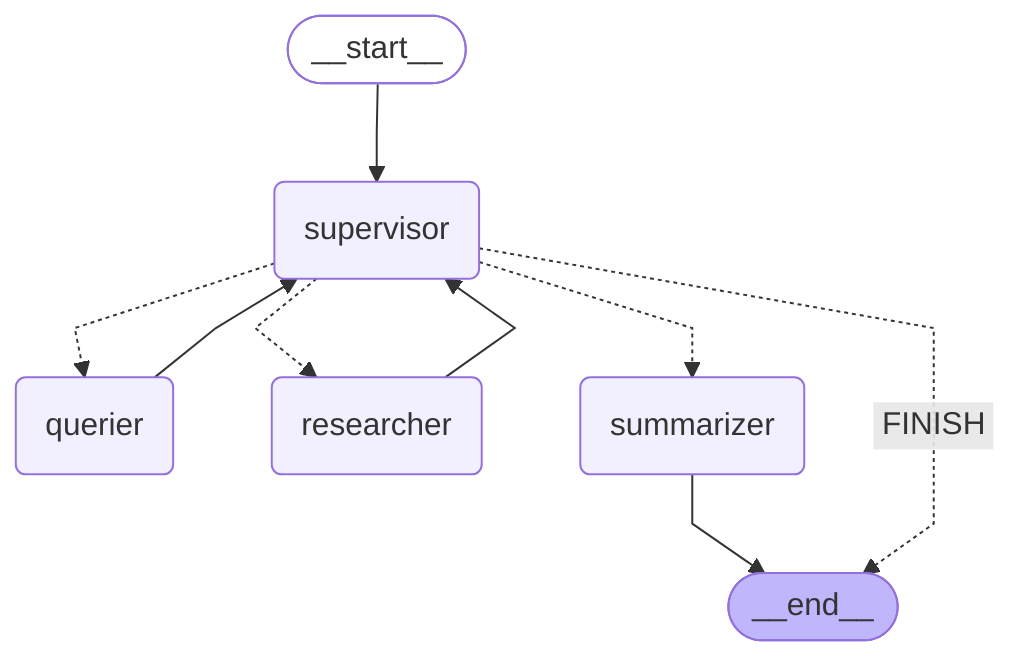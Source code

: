 ---
config:
  flowchart:
    curve: linear
---
graph TD;
	__start__([<p>__start__</p>]):::first
	supervisor(supervisor)
	querier(querier)
	researcher(researcher)
	summarizer(summarizer)
	__end__([<p>__end__</p>]):::last
	__start__ --> supervisor;
	querier --> supervisor;
	researcher --> supervisor;
	summarizer --> __end__;
	supervisor -.-> querier;
	supervisor -.-> researcher;
	supervisor -.-> summarizer;
	supervisor -. &nbsp;FINISH&nbsp; .-> __end__;
	classDef default fill:#f2f0ff,line-height:1.2
	classDef first fill-opacity:0
	classDef last fill:#bfb6fc